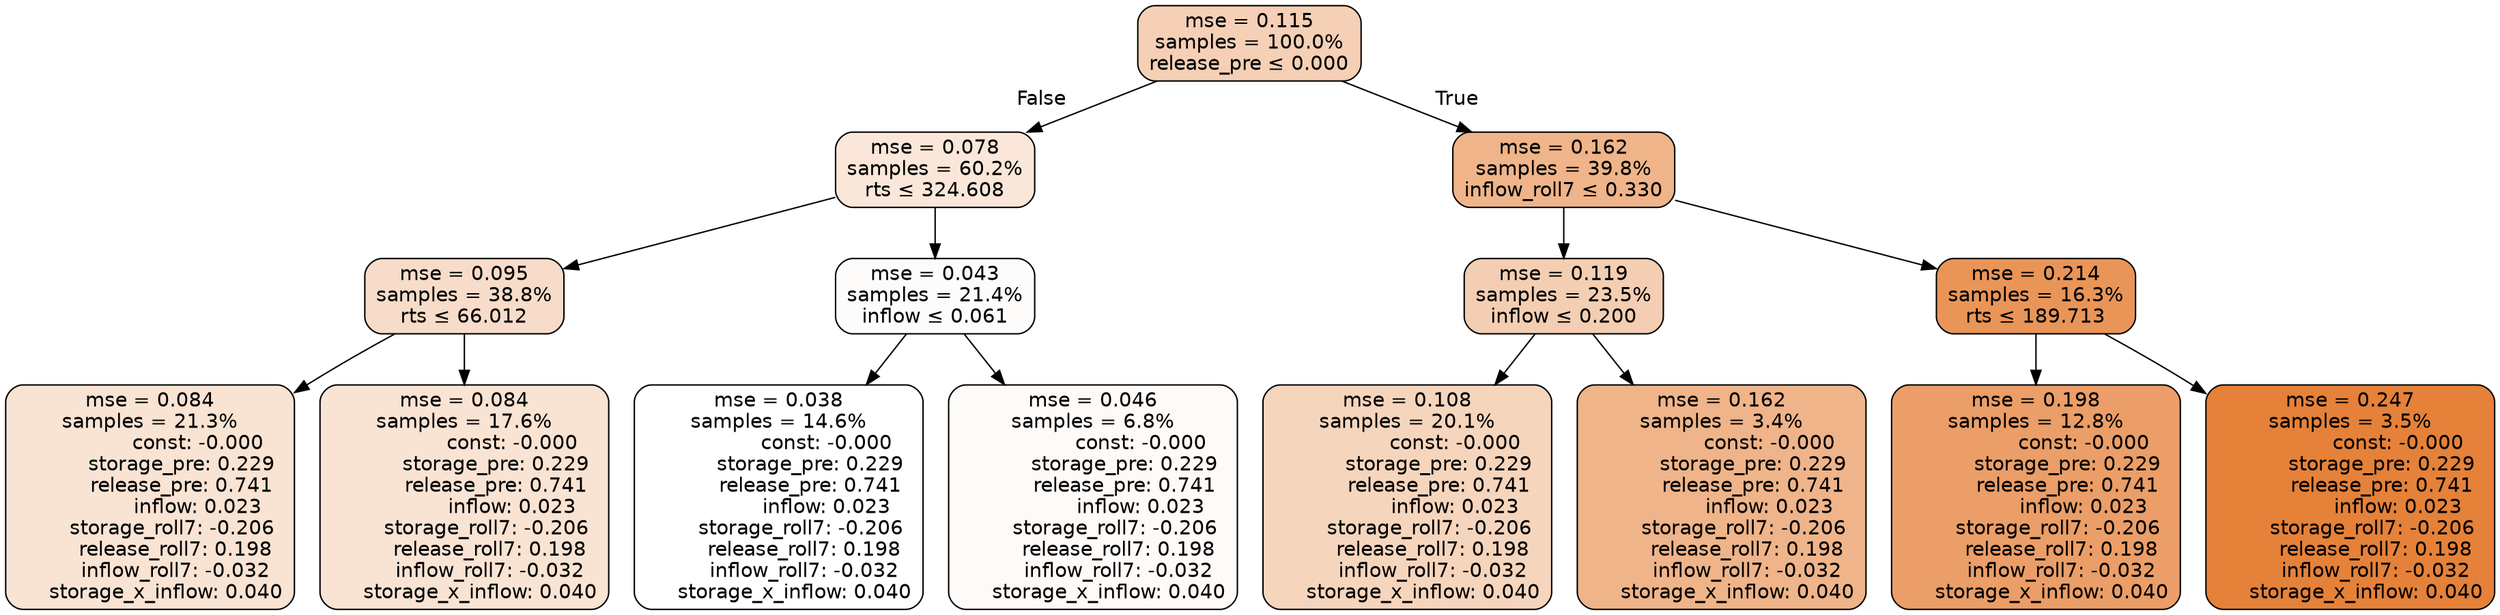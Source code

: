 digraph tree {
node [shape=rectangle, style="filled, rounded", color="black", fontname=helvetica] ;
edge [fontname=helvetica] ;
	"0" [label="mse = 0.115
samples = 100.0%
release_pre &le; 0.000", fillcolor="#f5d0b6"]
	"1" [label="mse = 0.078
samples = 60.2%
rts &le; 324.608", fillcolor="#fae7d9"]
	"2" [label="mse = 0.095
samples = 38.8%
rts &le; 66.012", fillcolor="#f7dcc9"]
	"3" [label="mse = 0.084
samples = 21.3%
               const: -0.000
          storage_pre: 0.229
          release_pre: 0.741
               inflow: 0.023
       storage_roll7: -0.206
        release_roll7: 0.198
        inflow_roll7: -0.032
     storage_x_inflow: 0.040", fillcolor="#f9e3d3"]
	"4" [label="mse = 0.084
samples = 17.6%
               const: -0.000
          storage_pre: 0.229
          release_pre: 0.741
               inflow: 0.023
       storage_roll7: -0.206
        release_roll7: 0.198
        inflow_roll7: -0.032
     storage_x_inflow: 0.040", fillcolor="#f9e3d3"]
	"5" [label="mse = 0.043
samples = 21.4%
inflow &le; 0.061", fillcolor="#fefcfa"]
	"6" [label="mse = 0.038
samples = 14.6%
               const: -0.000
          storage_pre: 0.229
          release_pre: 0.741
               inflow: 0.023
       storage_roll7: -0.206
        release_roll7: 0.198
        inflow_roll7: -0.032
     storage_x_inflow: 0.040", fillcolor="#ffffff"]
	"7" [label="mse = 0.046
samples = 6.8%
               const: -0.000
          storage_pre: 0.229
          release_pre: 0.741
               inflow: 0.023
       storage_roll7: -0.206
        release_roll7: 0.198
        inflow_roll7: -0.032
     storage_x_inflow: 0.040", fillcolor="#fefaf8"]
	"8" [label="mse = 0.162
samples = 39.8%
inflow_roll7 &le; 0.330", fillcolor="#efb489"]
	"9" [label="mse = 0.119
samples = 23.5%
inflow &le; 0.200", fillcolor="#f4ceb2"]
	"10" [label="mse = 0.108
samples = 20.1%
               const: -0.000
          storage_pre: 0.229
          release_pre: 0.741
               inflow: 0.023
       storage_roll7: -0.206
        release_roll7: 0.198
        inflow_roll7: -0.032
     storage_x_inflow: 0.040", fillcolor="#f6d5bd"]
	"11" [label="mse = 0.162
samples = 3.4%
               const: -0.000
          storage_pre: 0.229
          release_pre: 0.741
               inflow: 0.023
       storage_roll7: -0.206
        release_roll7: 0.198
        inflow_roll7: -0.032
     storage_x_inflow: 0.040", fillcolor="#efb489"]
	"12" [label="mse = 0.214
samples = 16.3%
rts &le; 189.713", fillcolor="#e99558"]
	"13" [label="mse = 0.198
samples = 12.8%
               const: -0.000
          storage_pre: 0.229
          release_pre: 0.741
               inflow: 0.023
       storage_roll7: -0.206
        release_roll7: 0.198
        inflow_roll7: -0.032
     storage_x_inflow: 0.040", fillcolor="#eb9e67"]
	"14" [label="mse = 0.247
samples = 3.5%
               const: -0.000
          storage_pre: 0.229
          release_pre: 0.741
               inflow: 0.023
       storage_roll7: -0.206
        release_roll7: 0.198
        inflow_roll7: -0.032
     storage_x_inflow: 0.040", fillcolor="#e58139"]

	"0" -> "1" [labeldistance=2.5, labelangle=45, headlabel="False"]
	"1" -> "2"
	"2" -> "3"
	"2" -> "4"
	"1" -> "5"
	"5" -> "6"
	"5" -> "7"
	"0" -> "8" [labeldistance=2.5, labelangle=-45, headlabel="True"]
	"8" -> "9"
	"9" -> "10"
	"9" -> "11"
	"8" -> "12"
	"12" -> "13"
	"12" -> "14"
}
